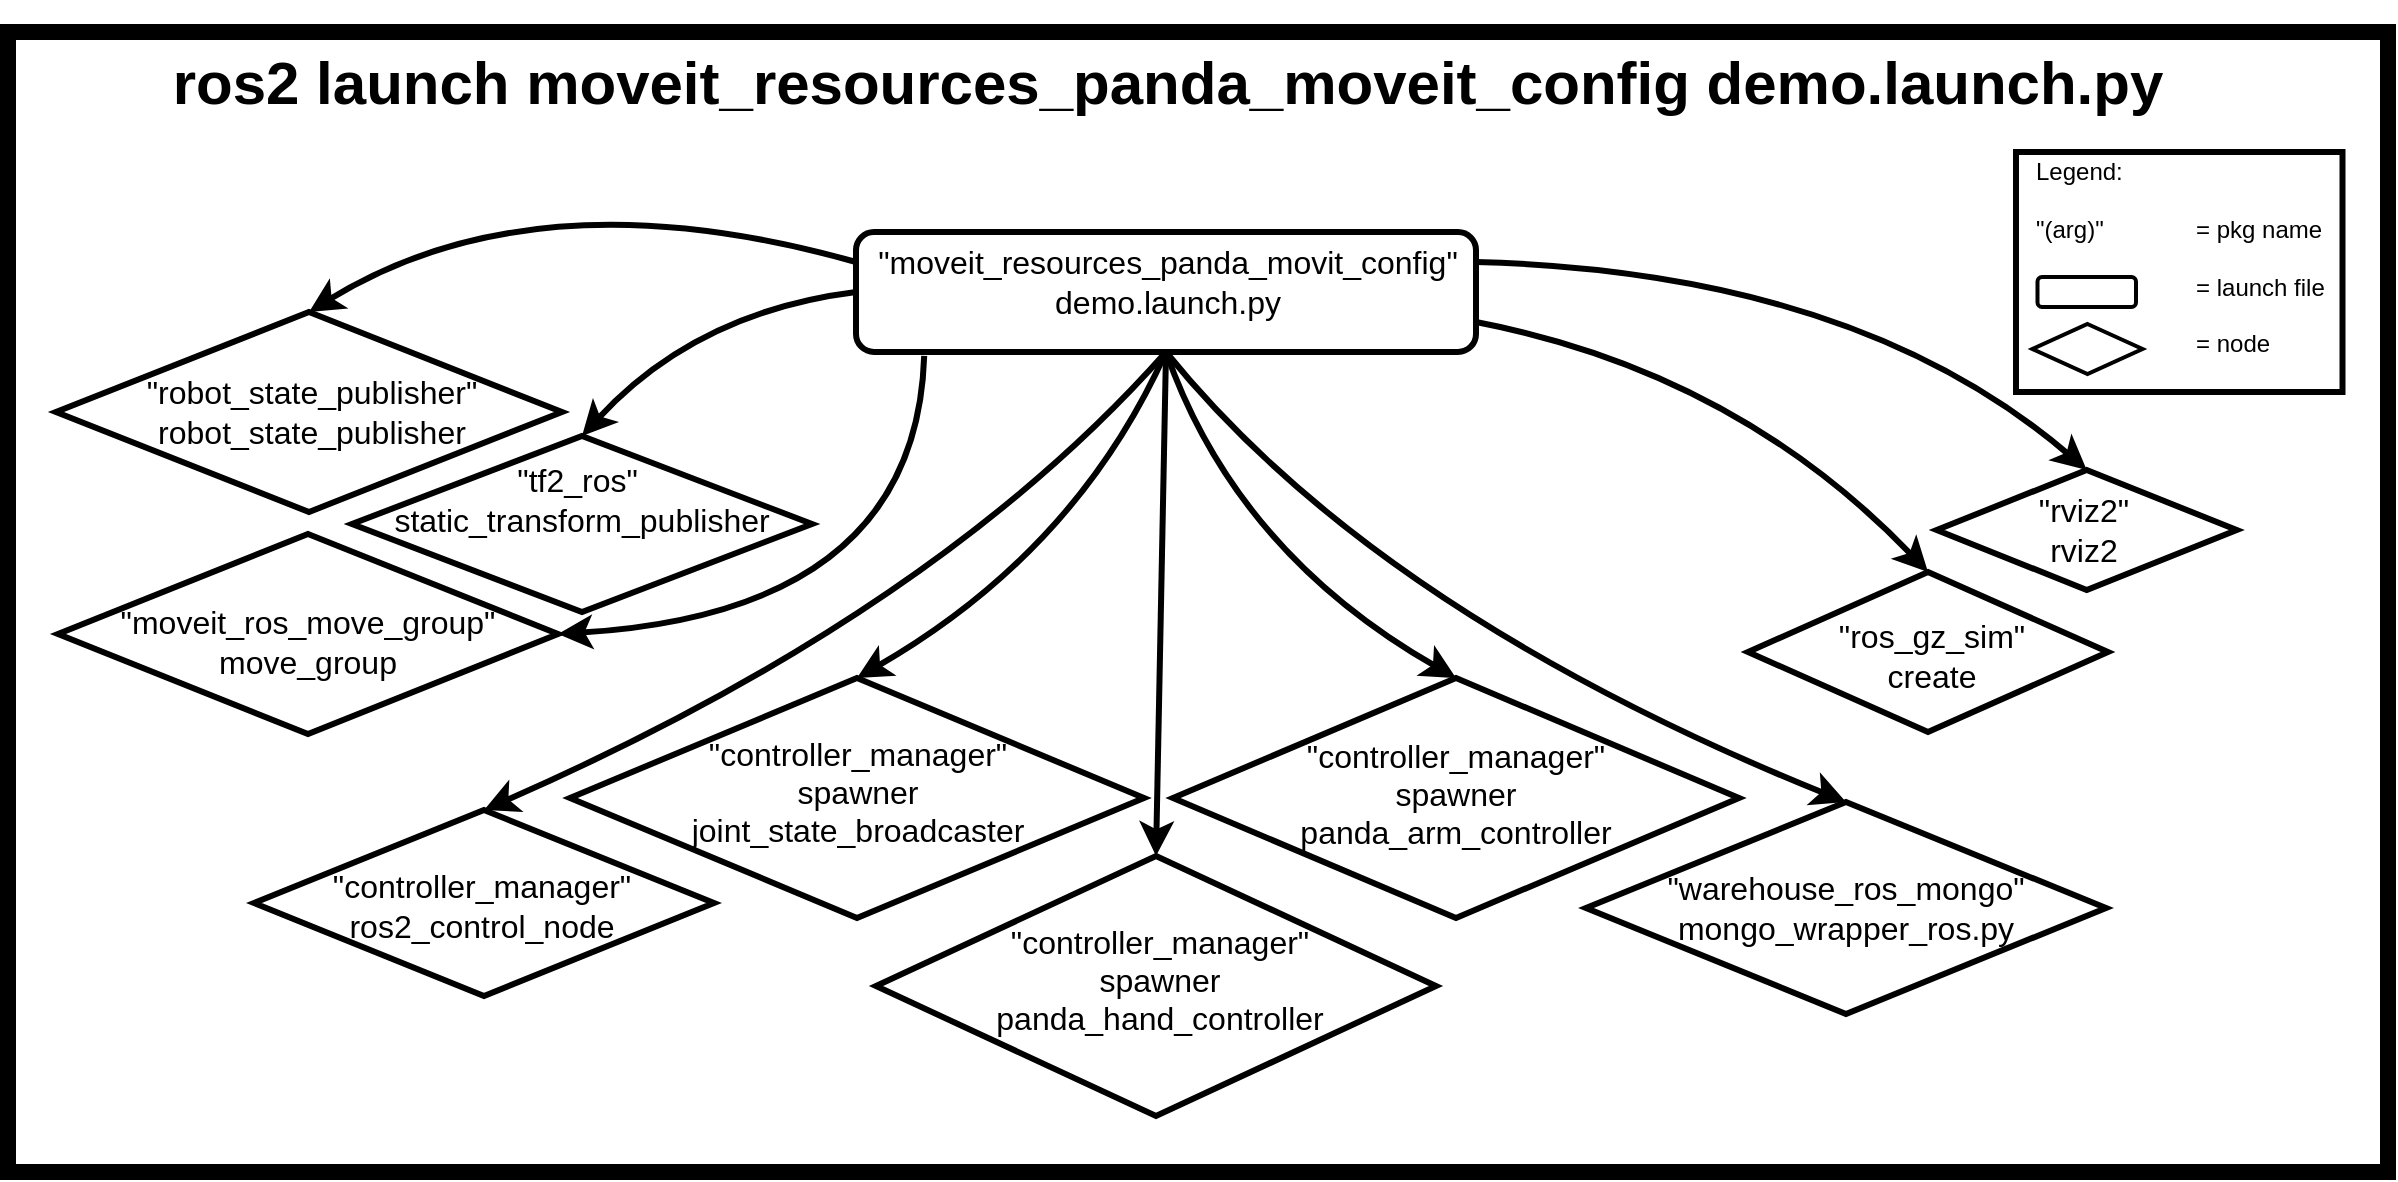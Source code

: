 <mxfile version="28.2.8">
  <diagram name="Page-1" id="bjVDkqN4jfYfFJxV3ved">
    <mxGraphModel dx="2210" dy="795" grid="1" gridSize="10" guides="1" tooltips="1" connect="1" arrows="1" fold="1" page="1" pageScale="1" pageWidth="850" pageHeight="1100" math="0" shadow="0">
      <root>
        <mxCell id="0" />
        <mxCell id="1" parent="0" />
        <mxCell id="OMGo_qs0FrxizGQiB1jh-17" value="" style="rounded=0;whiteSpace=wrap;html=1;fillColor=light-dark(#FFFFFF,#FFFFFF);strokeWidth=8;strokeColor=light-dark(#000000,#000000);" parent="1" vertex="1">
          <mxGeometry x="-104" y="70" width="1190" height="570" as="geometry" />
        </mxCell>
        <mxCell id="tC6INBS62KU_Nt3FtVll-1" value="&lt;h1&gt;&lt;font style=&quot;color: light-dark(rgb(0, 0, 0), rgb(0, 0, 0)); font-size: 30px;&quot;&gt;ros2 launch moveit_resources_panda_moveit_config demo.launch.py&lt;/font&gt;&lt;/h1&gt;" style="text;html=1;align=center;verticalAlign=middle;whiteSpace=wrap;rounded=0;fontSize=16;" parent="1" vertex="1">
          <mxGeometry x="-44.87" y="80" width="1041.75" height="30" as="geometry" />
        </mxCell>
        <mxCell id="tC6INBS62KU_Nt3FtVll-12" value="" style="rounded=1;whiteSpace=wrap;html=1;fillColor=none;strokeColor=light-dark(#000000,#000000);strokeWidth=3;" parent="1" vertex="1">
          <mxGeometry x="320" y="170" width="310" height="60" as="geometry" />
        </mxCell>
        <mxCell id="tC6INBS62KU_Nt3FtVll-13" value="&lt;div align=&quot;center&quot;&gt;&lt;span style=&quot;color: light-dark(rgb(0, 0, 0), rgb(0, 0, 0));&quot;&gt;&quot;moveit_resources_panda_movit_config&quot;&lt;/span&gt;&lt;/div&gt;&lt;div align=&quot;center&quot;&gt;&lt;span style=&quot;color: light-dark(rgb(0, 0, 0), rgb(0, 0, 0));&quot;&gt;demo.launch.py&lt;/span&gt;&lt;/div&gt;" style="text;strokeColor=none;fillColor=none;html=1;align=center;verticalAlign=middle;whiteSpace=wrap;rounded=0;fontSize=16;" parent="1" vertex="1">
          <mxGeometry x="424.25" y="180" width="103.75" height="30" as="geometry" />
        </mxCell>
        <mxCell id="tC6INBS62KU_Nt3FtVll-61" value="" style="endArrow=classic;html=1;rounded=0;fontSize=12;startSize=8;endSize=8;curved=1;strokeColor=light-dark(#000000,#000000);entryX=0.5;entryY=0;entryDx=0;entryDy=0;exitX=0;exitY=0.5;exitDx=0;exitDy=0;strokeWidth=3;" parent="1" source="tC6INBS62KU_Nt3FtVll-12" target="tC6INBS62KU_Nt3FtVll-77" edge="1">
          <mxGeometry width="50" height="50" relative="1" as="geometry">
            <mxPoint x="481" y="417" as="sourcePoint" />
            <mxPoint x="476.0" y="530" as="targetPoint" />
            <Array as="points">
              <mxPoint x="240" y="210" />
            </Array>
          </mxGeometry>
        </mxCell>
        <mxCell id="tC6INBS62KU_Nt3FtVll-68" value="" style="rhombus;whiteSpace=wrap;html=1;fillColor=none;strokeColor=light-dark(#000000,#000000);strokeWidth=3;" parent="1" vertex="1">
          <mxGeometry x="766" y="340" width="180" height="80" as="geometry" />
        </mxCell>
        <mxCell id="tC6INBS62KU_Nt3FtVll-69" value="&lt;div&gt;&lt;span style=&quot;color: light-dark(rgb(0, 0, 0), rgb(0, 0, 0));&quot;&gt;&quot;ros_gz_sim&quot;&lt;/span&gt;&lt;/div&gt;&lt;div&gt;&lt;span style=&quot;color: light-dark(rgb(0, 0, 0), rgb(0, 0, 0));&quot;&gt;create&lt;/span&gt;&lt;/div&gt;" style="text;strokeColor=none;fillColor=none;html=1;align=center;verticalAlign=middle;whiteSpace=wrap;rounded=0;fontSize=16;" parent="1" vertex="1">
          <mxGeometry x="798" y="367" width="120" height="30" as="geometry" />
        </mxCell>
        <mxCell id="tC6INBS62KU_Nt3FtVll-70" value="" style="rhombus;whiteSpace=wrap;html=1;fillColor=none;strokeColor=light-dark(#000000,#000000);strokeWidth=3;" parent="1" vertex="1">
          <mxGeometry x="-80" y="210" width="253" height="100" as="geometry" />
        </mxCell>
        <mxCell id="tC6INBS62KU_Nt3FtVll-71" value="&lt;div&gt;&lt;span style=&quot;color: light-dark(rgb(0, 0, 0), rgb(0, 0, 0));&quot;&gt;&quot;robot_state_publisher&quot;&lt;/span&gt;&lt;/div&gt;&lt;div&gt;&lt;span style=&quot;color: light-dark(rgb(0, 0, 0), rgb(0, 0, 0));&quot;&gt;robot_state_publisher&lt;/span&gt;&lt;/div&gt;" style="text;strokeColor=none;fillColor=none;html=1;align=center;verticalAlign=middle;whiteSpace=wrap;rounded=0;fontSize=16;" parent="1" vertex="1">
          <mxGeometry x="-12" y="245" width="120" height="30" as="geometry" />
        </mxCell>
        <mxCell id="tC6INBS62KU_Nt3FtVll-73" value="" style="endArrow=classic;html=1;rounded=0;fontSize=12;startSize=8;endSize=8;curved=1;strokeColor=light-dark(#000000,#000000);entryX=0.5;entryY=0;entryDx=0;entryDy=0;exitX=1;exitY=0.75;exitDx=0;exitDy=0;strokeWidth=3;" parent="1" source="tC6INBS62KU_Nt3FtVll-12" target="tC6INBS62KU_Nt3FtVll-68" edge="1">
          <mxGeometry width="50" height="50" relative="1" as="geometry">
            <mxPoint x="546" y="417" as="sourcePoint" />
            <mxPoint x="651" y="455" as="targetPoint" />
            <Array as="points">
              <mxPoint x="760" y="240" />
            </Array>
          </mxGeometry>
        </mxCell>
        <mxCell id="tC6INBS62KU_Nt3FtVll-74" value="" style="endArrow=classic;html=1;rounded=0;fontSize=12;startSize=8;endSize=8;curved=1;strokeColor=light-dark(#000000,#000000);entryX=0.5;entryY=0;entryDx=0;entryDy=0;exitX=0;exitY=0.25;exitDx=0;exitDy=0;strokeWidth=3;" parent="1" source="tC6INBS62KU_Nt3FtVll-12" target="tC6INBS62KU_Nt3FtVll-70" edge="1">
          <mxGeometry width="50" height="50" relative="1" as="geometry">
            <mxPoint x="416" y="417" as="sourcePoint" />
            <mxPoint x="751" y="445" as="targetPoint" />
            <Array as="points">
              <mxPoint x="160" y="140" />
            </Array>
          </mxGeometry>
        </mxCell>
        <mxCell id="tC6INBS62KU_Nt3FtVll-77" value="" style="rhombus;whiteSpace=wrap;html=1;fillColor=none;strokeColor=light-dark(#000000,#000000);strokeWidth=3;" parent="1" vertex="1">
          <mxGeometry x="68" y="272" width="230" height="88" as="geometry" />
        </mxCell>
        <mxCell id="tC6INBS62KU_Nt3FtVll-78" value="&lt;div&gt;&lt;span style=&quot;color: light-dark(rgb(0, 0, 0), rgb(0, 0, 0));&quot;&gt;&quot;tf2_ros&quot;&amp;nbsp;&lt;/span&gt;&lt;/div&gt;&lt;div&gt;&lt;span style=&quot;color: light-dark(rgb(0, 0, 0), rgb(0, 0, 0));&quot;&gt;static_transform_publisher&lt;/span&gt;&lt;/div&gt;" style="text;strokeColor=none;fillColor=none;html=1;align=center;verticalAlign=middle;whiteSpace=wrap;rounded=0;fontSize=16;" parent="1" vertex="1">
          <mxGeometry x="122.75" y="289" width="120" height="30" as="geometry" />
        </mxCell>
        <mxCell id="tC6INBS62KU_Nt3FtVll-85" value="" style="rhombus;whiteSpace=wrap;html=1;fillColor=none;strokeColor=light-dark(#000000,#000000);strokeWidth=3;" parent="1" vertex="1">
          <mxGeometry x="-79" y="321" width="250" height="100" as="geometry" />
        </mxCell>
        <mxCell id="tC6INBS62KU_Nt3FtVll-86" value="&lt;div&gt;&lt;span style=&quot;color: light-dark(rgb(0, 0, 0), rgb(0, 0, 0));&quot;&gt;&quot;moveit_ros_move_group&quot;&lt;/span&gt;&lt;/div&gt;&lt;div&gt;&lt;span style=&quot;color: light-dark(rgb(0, 0, 0), rgb(0, 0, 0));&quot;&gt;move_group&lt;/span&gt;&lt;/div&gt;" style="text;strokeColor=none;fillColor=none;html=1;align=center;verticalAlign=middle;whiteSpace=wrap;rounded=0;fontSize=16;" parent="1" vertex="1">
          <mxGeometry x="-14.5" y="360" width="120" height="30" as="geometry" />
        </mxCell>
        <mxCell id="tC6INBS62KU_Nt3FtVll-87" value="" style="rhombus;whiteSpace=wrap;html=1;fillColor=none;strokeColor=light-dark(#000000,#000000);strokeWidth=3;" parent="1" vertex="1">
          <mxGeometry x="860.37" y="289" width="150" height="60" as="geometry" />
        </mxCell>
        <mxCell id="tC6INBS62KU_Nt3FtVll-88" value="&lt;div&gt;&lt;span style=&quot;color: light-dark(rgb(0, 0, 0), rgb(0, 0, 0));&quot;&gt;&quot;rviz2&quot;&lt;/span&gt;&lt;/div&gt;&lt;div&gt;&lt;span style=&quot;color: light-dark(rgb(0, 0, 0), rgb(0, 0, 0));&quot;&gt;rviz2&lt;/span&gt;&lt;/div&gt;" style="text;strokeColor=none;fillColor=none;html=1;align=center;verticalAlign=middle;whiteSpace=wrap;rounded=0;fontSize=16;" parent="1" vertex="1">
          <mxGeometry x="874.12" y="304" width="120" height="30" as="geometry" />
        </mxCell>
        <mxCell id="tC6INBS62KU_Nt3FtVll-89" value="" style="endArrow=classic;html=1;rounded=0;fontSize=12;startSize=8;endSize=8;curved=1;strokeColor=light-dark(#000000,#000000);entryX=1;entryY=0.5;entryDx=0;entryDy=0;exitX=0.11;exitY=1.033;exitDx=0;exitDy=0;strokeWidth=3;exitPerimeter=0;" parent="1" source="tC6INBS62KU_Nt3FtVll-12" target="tC6INBS62KU_Nt3FtVll-85" edge="1">
          <mxGeometry width="50" height="50" relative="1" as="geometry">
            <mxPoint x="150" y="320" as="sourcePoint" />
            <mxPoint x="10" y="327.5" as="targetPoint" />
            <Array as="points">
              <mxPoint x="350" y="360" />
            </Array>
          </mxGeometry>
        </mxCell>
        <mxCell id="tC6INBS62KU_Nt3FtVll-90" value="" style="endArrow=classic;html=1;rounded=0;fontSize=12;startSize=8;endSize=8;curved=1;strokeColor=light-dark(#000000,#000000);entryX=0.5;entryY=0;entryDx=0;entryDy=0;exitX=1;exitY=0.25;exitDx=0;exitDy=0;strokeWidth=3;" parent="1" source="tC6INBS62KU_Nt3FtVll-12" target="tC6INBS62KU_Nt3FtVll-87" edge="1">
          <mxGeometry width="50" height="50" relative="1" as="geometry">
            <mxPoint x="280" y="335.0" as="sourcePoint" />
            <mxPoint x="210" y="420" as="targetPoint" />
            <Array as="points">
              <mxPoint x="820" y="190" />
            </Array>
          </mxGeometry>
        </mxCell>
        <mxCell id="tC6INBS62KU_Nt3FtVll-91" value="" style="rhombus;whiteSpace=wrap;html=1;fillColor=none;strokeColor=light-dark(#000000,#000000);strokeWidth=3;" parent="1" vertex="1">
          <mxGeometry x="19" y="459" width="230" height="93" as="geometry" />
        </mxCell>
        <mxCell id="tC6INBS62KU_Nt3FtVll-92" value="&lt;div&gt;&lt;span style=&quot;color: light-dark(rgb(0, 0, 0), rgb(0, 0, 0));&quot;&gt;&quot;controller_manager&quot; ros2_control_node&lt;/span&gt;&lt;/div&gt;" style="text;strokeColor=none;fillColor=none;html=1;align=center;verticalAlign=middle;whiteSpace=wrap;rounded=0;fontSize=16;" parent="1" vertex="1">
          <mxGeometry x="73" y="492" width="120" height="30" as="geometry" />
        </mxCell>
        <mxCell id="tC6INBS62KU_Nt3FtVll-93" value="" style="rhombus;whiteSpace=wrap;html=1;fillColor=none;strokeColor=light-dark(#000000,#000000);strokeWidth=3;" parent="1" vertex="1">
          <mxGeometry x="177" y="393" width="287" height="120" as="geometry" />
        </mxCell>
        <mxCell id="tC6INBS62KU_Nt3FtVll-94" value="&lt;div&gt;&lt;span style=&quot;color: light-dark(rgb(0, 0, 0), rgb(0, 0, 0));&quot;&gt;&quot;controller_manager&quot; spawner&lt;/span&gt;&lt;/div&gt;&lt;div&gt;&lt;span style=&quot;color: light-dark(rgb(0, 0, 0), rgb(0, 0, 0));&quot;&gt;joint_state_broadcaster&lt;/span&gt;&lt;/div&gt;" style="text;strokeColor=none;fillColor=none;html=1;align=center;verticalAlign=middle;whiteSpace=wrap;rounded=0;fontSize=16;" parent="1" vertex="1">
          <mxGeometry x="261" y="435" width="120" height="30" as="geometry" />
        </mxCell>
        <mxCell id="tC6INBS62KU_Nt3FtVll-96" value="&lt;div&gt;&lt;span style=&quot;color: light-dark(rgb(0, 0, 0), rgb(0, 0, 0));&quot;&gt;&quot;controller_manager&quot; spawner&lt;/span&gt;&lt;/div&gt;&lt;div&gt;&lt;span style=&quot;color: light-dark(rgb(0, 0, 0), rgb(0, 0, 0));&quot;&gt;panda_arm_controller&lt;/span&gt;&lt;/div&gt;" style="text;strokeColor=none;fillColor=none;html=1;align=center;verticalAlign=middle;whiteSpace=wrap;rounded=0;fontSize=16;" parent="1" vertex="1">
          <mxGeometry x="560" y="436" width="120" height="30" as="geometry" />
        </mxCell>
        <mxCell id="tC6INBS62KU_Nt3FtVll-97" value="" style="endArrow=classic;html=1;rounded=0;fontSize=12;startSize=8;endSize=8;curved=1;strokeColor=light-dark(#000000,#000000);entryX=0.5;entryY=0;entryDx=0;entryDy=0;exitX=0.5;exitY=1;exitDx=0;exitDy=0;strokeWidth=3;" parent="1" source="tC6INBS62KU_Nt3FtVll-12" target="tC6INBS62KU_Nt3FtVll-91" edge="1">
          <mxGeometry width="50" height="50" relative="1" as="geometry">
            <mxPoint x="705" y="330.0" as="sourcePoint" />
            <mxPoint x="865" y="396" as="targetPoint" />
            <Array as="points">
              <mxPoint x="360" y="360" />
            </Array>
          </mxGeometry>
        </mxCell>
        <mxCell id="tC6INBS62KU_Nt3FtVll-98" value="" style="endArrow=classic;html=1;rounded=0;fontSize=12;startSize=8;endSize=8;curved=1;strokeColor=light-dark(#000000,#000000);entryX=0.5;entryY=0;entryDx=0;entryDy=0;strokeWidth=3;exitX=0.5;exitY=1;exitDx=0;exitDy=0;" parent="1" source="tC6INBS62KU_Nt3FtVll-12" target="tC6INBS62KU_Nt3FtVll-93" edge="1">
          <mxGeometry width="50" height="50" relative="1" as="geometry">
            <mxPoint x="480" y="230" as="sourcePoint" />
            <mxPoint x="975" y="376" as="targetPoint" />
            <Array as="points">
              <mxPoint x="430" y="330" />
            </Array>
          </mxGeometry>
        </mxCell>
        <mxCell id="tC6INBS62KU_Nt3FtVll-99" value="" style="endArrow=classic;html=1;rounded=0;fontSize=12;startSize=8;endSize=8;curved=1;strokeColor=light-dark(#000000,#000000);entryX=0.5;entryY=0;entryDx=0;entryDy=0;exitX=0.5;exitY=1;exitDx=0;exitDy=0;strokeWidth=3;" parent="1" source="tC6INBS62KU_Nt3FtVll-12" target="tC6INBS62KU_Nt3FtVll-95" edge="1">
          <mxGeometry width="50" height="50" relative="1" as="geometry">
            <mxPoint x="835" y="315" as="sourcePoint" />
            <mxPoint x="1145" y="406" as="targetPoint" />
            <Array as="points">
              <mxPoint x="510" y="330" />
            </Array>
          </mxGeometry>
        </mxCell>
        <mxCell id="OMGo_qs0FrxizGQiB1jh-3" value="" style="rounded=0;whiteSpace=wrap;html=1;fillColor=none;strokeColor=light-dark(#000000,#000000);strokeWidth=3;" parent="1" vertex="1">
          <mxGeometry x="900" y="130" width="163.25" height="120" as="geometry" />
        </mxCell>
        <mxCell id="OMGo_qs0FrxizGQiB1jh-4" value="&lt;div align=&quot;left&quot;&gt;&lt;span style=&quot;color: light-dark(rgb(0, 0, 0), rgb(0, 0, 0));&quot;&gt;Legend:&lt;/span&gt;&lt;/div&gt;&lt;div align=&quot;left&quot;&gt;&lt;span style=&quot;color: light-dark(rgb(0, 0, 0), rgb(0, 0, 0));&quot;&gt;&lt;br&gt;&lt;/span&gt;&lt;/div&gt;&lt;div align=&quot;left&quot;&gt;&lt;span style=&quot;color: light-dark(rgb(0, 0, 0), rgb(0, 0, 0));&quot;&gt;&lt;span style=&quot;white-space: pre;&quot;&gt;&quot;(arg)&quot;&lt;/span&gt;&lt;span style=&quot;white-space: pre;&quot;&gt;&#x9;&lt;span style=&quot;white-space: pre;&quot;&gt;&#x9;&lt;/span&gt;&lt;/span&gt;= pkg name&lt;/span&gt;&lt;/div&gt;&lt;div align=&quot;left&quot;&gt;&lt;span style=&quot;color: light-dark(rgb(0, 0, 0), rgb(0, 0, 0));&quot;&gt;&lt;br&gt;&lt;/span&gt;&lt;/div&gt;&lt;div align=&quot;left&quot;&gt;&lt;span style=&quot;color: light-dark(rgb(0, 0, 0), rgb(0, 0, 0));&quot;&gt;&lt;span style=&quot;white-space: pre;&quot;&gt;&#x9;&lt;/span&gt;&lt;span style=&quot;white-space: pre;&quot;&gt;&#x9;&lt;span style=&quot;white-space: pre;&quot;&gt;&#x9;&lt;/span&gt;&lt;/span&gt;= launch file&lt;/span&gt;&lt;/div&gt;&lt;div align=&quot;left&quot;&gt;&lt;span style=&quot;color: light-dark(rgb(0, 0, 0), rgb(0, 0, 0));&quot;&gt;&lt;br&gt;&lt;/span&gt;&lt;/div&gt;&lt;div align=&quot;left&quot;&gt;&lt;span style=&quot;color: light-dark(rgb(0, 0, 0), rgb(0, 0, 0));&quot;&gt;&lt;span style=&quot;white-space: pre;&quot;&gt;&#x9;&lt;/span&gt;&lt;span style=&quot;white-space: pre;&quot;&gt;&#x9;&lt;/span&gt;&lt;span style=&quot;white-space: pre;&quot;&gt;&#x9;&lt;/span&gt;= node&lt;/span&gt;&lt;/div&gt;" style="text;html=1;whiteSpace=wrap;strokeColor=none;fillColor=none;align=left;verticalAlign=middle;rounded=0;" parent="1" vertex="1">
          <mxGeometry x="908.25" y="148" width="149" height="70" as="geometry" />
        </mxCell>
        <mxCell id="OMGo_qs0FrxizGQiB1jh-5" value="" style="rounded=1;whiteSpace=wrap;html=1;fillColor=none;strokeColor=light-dark(#000000,#000000);strokeWidth=2;" parent="1" vertex="1">
          <mxGeometry x="910.75" y="192.5" width="49.25" height="15" as="geometry" />
        </mxCell>
        <mxCell id="OMGo_qs0FrxizGQiB1jh-6" value="" style="rhombus;whiteSpace=wrap;html=1;fillColor=none;strokeColor=light-dark(#000000,#000000);strokeWidth=2;" parent="1" vertex="1">
          <mxGeometry x="908.25" y="216" width="55" height="25" as="geometry" />
        </mxCell>
        <mxCell id="OMGo_qs0FrxizGQiB1jh-8" value="" style="rhombus;whiteSpace=wrap;html=1;fillColor=none;strokeColor=light-dark(#000000,#000000);strokeWidth=3;" parent="1" vertex="1">
          <mxGeometry x="330" y="482" width="280" height="130" as="geometry" />
        </mxCell>
        <mxCell id="OMGo_qs0FrxizGQiB1jh-9" value="&lt;div&gt;&lt;span style=&quot;color: light-dark(rgb(0, 0, 0), rgb(0, 0, 0));&quot;&gt;&quot;controller_manager&quot; spawner&lt;/span&gt;&lt;/div&gt;&lt;div&gt;&lt;span style=&quot;color: light-dark(rgb(0, 0, 0), rgb(0, 0, 0));&quot;&gt;panda_hand_controller&lt;/span&gt;&lt;/div&gt;" style="text;strokeColor=none;fillColor=none;html=1;align=center;verticalAlign=middle;whiteSpace=wrap;rounded=0;fontSize=16;" parent="1" vertex="1">
          <mxGeometry x="412" y="529" width="120" height="30" as="geometry" />
        </mxCell>
        <mxCell id="OMGo_qs0FrxizGQiB1jh-10" value="" style="rhombus;whiteSpace=wrap;html=1;fillColor=none;strokeColor=light-dark(#000000,#000000);strokeWidth=3;" parent="1" vertex="1">
          <mxGeometry x="685" y="455" width="260" height="106" as="geometry" />
        </mxCell>
        <mxCell id="OMGo_qs0FrxizGQiB1jh-11" value="&lt;div&gt;&lt;span style=&quot;color: light-dark(rgb(0, 0, 0), rgb(0, 0, 0));&quot;&gt;&quot;warehouse_ros_mongo&quot; mongo_wrapper_ros.py&lt;/span&gt;&lt;/div&gt;" style="text;strokeColor=none;fillColor=none;html=1;align=center;verticalAlign=middle;whiteSpace=wrap;rounded=0;fontSize=16;" parent="1" vertex="1">
          <mxGeometry x="755" y="493" width="120" height="30" as="geometry" />
        </mxCell>
        <mxCell id="OMGo_qs0FrxizGQiB1jh-12" value="" style="endArrow=classic;html=1;rounded=0;fontSize=12;startSize=8;endSize=8;curved=1;strokeColor=light-dark(#000000,#000000);entryX=0.5;entryY=0;entryDx=0;entryDy=0;strokeWidth=3;exitX=0.5;exitY=1;exitDx=0;exitDy=0;" parent="1" source="tC6INBS62KU_Nt3FtVll-12" target="OMGo_qs0FrxizGQiB1jh-8" edge="1">
          <mxGeometry width="50" height="50" relative="1" as="geometry">
            <mxPoint x="460" y="350" as="sourcePoint" />
            <mxPoint x="571" y="530" as="targetPoint" />
            <Array as="points" />
          </mxGeometry>
        </mxCell>
        <mxCell id="OMGo_qs0FrxizGQiB1jh-13" value="" style="endArrow=classic;html=1;rounded=0;fontSize=12;startSize=8;endSize=8;curved=1;strokeColor=light-dark(#000000,#000000);entryX=0.5;entryY=0;entryDx=0;entryDy=0;exitX=0.5;exitY=1;exitDx=0;exitDy=0;strokeWidth=3;" parent="1" source="tC6INBS62KU_Nt3FtVll-12" target="OMGo_qs0FrxizGQiB1jh-10" edge="1">
          <mxGeometry width="50" height="50" relative="1" as="geometry">
            <mxPoint x="640" y="340" as="sourcePoint" />
            <mxPoint x="751" y="520" as="targetPoint" />
            <Array as="points">
              <mxPoint x="580" y="360" />
            </Array>
          </mxGeometry>
        </mxCell>
        <mxCell id="tC6INBS62KU_Nt3FtVll-95" value="" style="rhombus;whiteSpace=wrap;html=1;fillColor=none;strokeColor=light-dark(#000000,#000000);strokeWidth=3;" parent="1" vertex="1">
          <mxGeometry x="478.5" y="393" width="283" height="120" as="geometry" />
        </mxCell>
      </root>
    </mxGraphModel>
  </diagram>
</mxfile>
